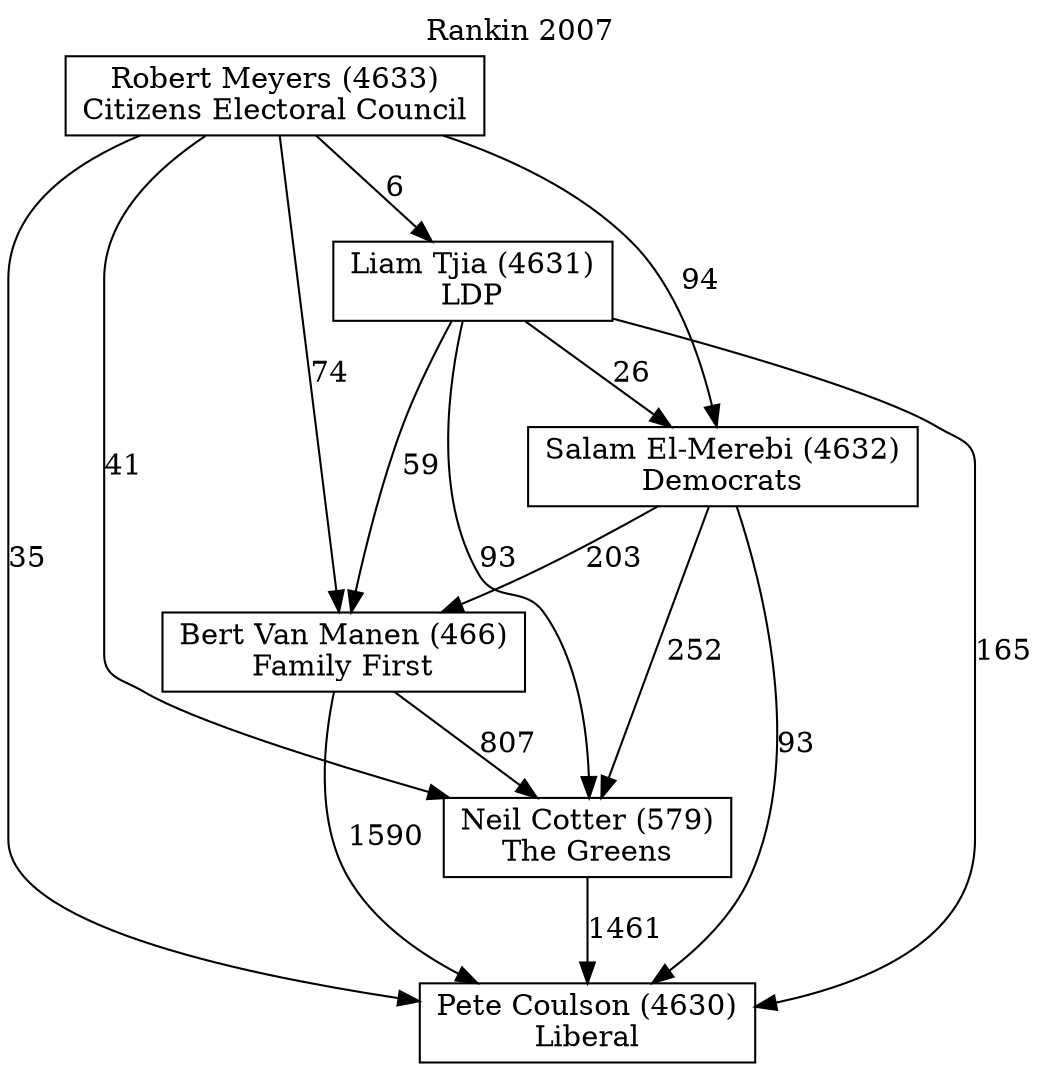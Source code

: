 // House preference flow
digraph "Pete Coulson (4630)_Rankin_2007" {
	graph [label="Rankin 2007" labelloc=t mclimit=2]
	node [shape=box]
	"Pete Coulson (4630)" [label="Pete Coulson (4630)
Liberal"]
	"Neil Cotter (579)" [label="Neil Cotter (579)
The Greens"]
	"Bert Van Manen (466)" [label="Bert Van Manen (466)
Family First"]
	"Salam El-Merebi (4632)" [label="Salam El-Merebi (4632)
Democrats"]
	"Liam Tjia (4631)" [label="Liam Tjia (4631)
LDP"]
	"Robert Meyers (4633)" [label="Robert Meyers (4633)
Citizens Electoral Council"]
	"Neil Cotter (579)" -> "Pete Coulson (4630)" [label=1461]
	"Bert Van Manen (466)" -> "Neil Cotter (579)" [label=807]
	"Salam El-Merebi (4632)" -> "Bert Van Manen (466)" [label=203]
	"Liam Tjia (4631)" -> "Salam El-Merebi (4632)" [label=26]
	"Robert Meyers (4633)" -> "Liam Tjia (4631)" [label=6]
	"Bert Van Manen (466)" -> "Pete Coulson (4630)" [label=1590]
	"Salam El-Merebi (4632)" -> "Pete Coulson (4630)" [label=93]
	"Liam Tjia (4631)" -> "Pete Coulson (4630)" [label=165]
	"Robert Meyers (4633)" -> "Pete Coulson (4630)" [label=35]
	"Robert Meyers (4633)" -> "Salam El-Merebi (4632)" [label=94]
	"Liam Tjia (4631)" -> "Bert Van Manen (466)" [label=59]
	"Robert Meyers (4633)" -> "Bert Van Manen (466)" [label=74]
	"Salam El-Merebi (4632)" -> "Neil Cotter (579)" [label=252]
	"Liam Tjia (4631)" -> "Neil Cotter (579)" [label=93]
	"Robert Meyers (4633)" -> "Neil Cotter (579)" [label=41]
}
